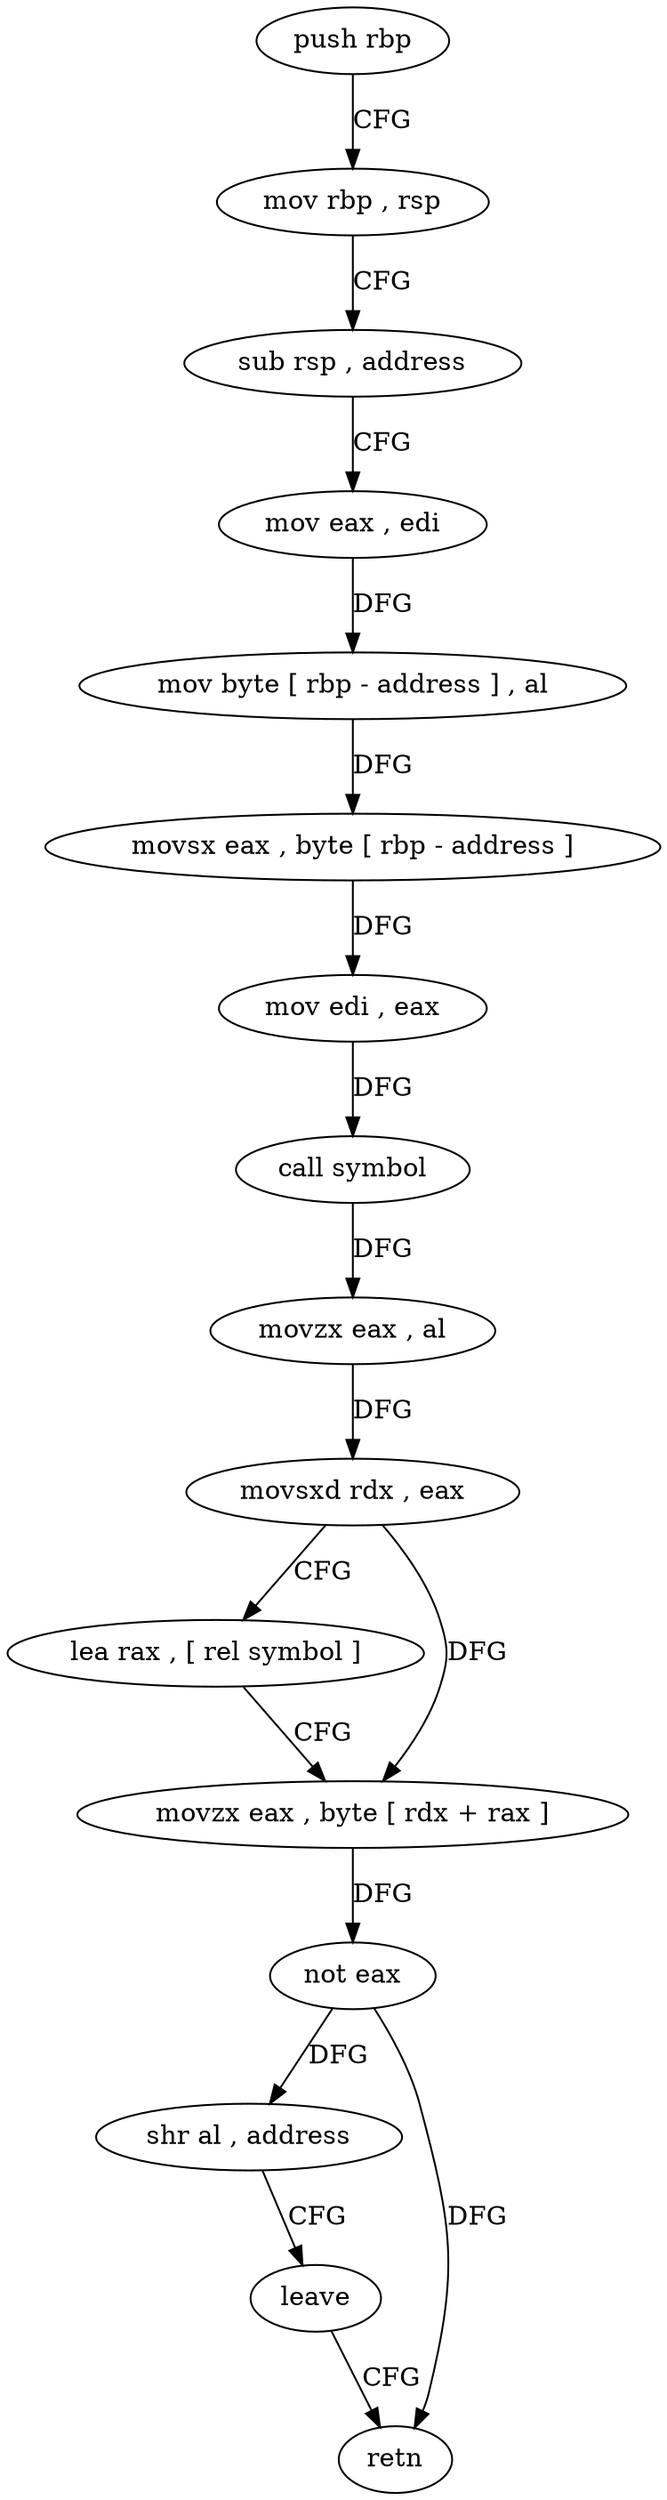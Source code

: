 digraph "func" {
"197886" [label = "push rbp" ]
"197887" [label = "mov rbp , rsp" ]
"197890" [label = "sub rsp , address" ]
"197894" [label = "mov eax , edi" ]
"197896" [label = "mov byte [ rbp - address ] , al" ]
"197899" [label = "movsx eax , byte [ rbp - address ]" ]
"197903" [label = "mov edi , eax" ]
"197905" [label = "call symbol" ]
"197910" [label = "movzx eax , al" ]
"197913" [label = "movsxd rdx , eax" ]
"197916" [label = "lea rax , [ rel symbol ]" ]
"197923" [label = "movzx eax , byte [ rdx + rax ]" ]
"197927" [label = "not eax" ]
"197929" [label = "shr al , address" ]
"197932" [label = "leave" ]
"197933" [label = "retn" ]
"197886" -> "197887" [ label = "CFG" ]
"197887" -> "197890" [ label = "CFG" ]
"197890" -> "197894" [ label = "CFG" ]
"197894" -> "197896" [ label = "DFG" ]
"197896" -> "197899" [ label = "DFG" ]
"197899" -> "197903" [ label = "DFG" ]
"197903" -> "197905" [ label = "DFG" ]
"197905" -> "197910" [ label = "DFG" ]
"197910" -> "197913" [ label = "DFG" ]
"197913" -> "197916" [ label = "CFG" ]
"197913" -> "197923" [ label = "DFG" ]
"197916" -> "197923" [ label = "CFG" ]
"197923" -> "197927" [ label = "DFG" ]
"197927" -> "197929" [ label = "DFG" ]
"197927" -> "197933" [ label = "DFG" ]
"197929" -> "197932" [ label = "CFG" ]
"197932" -> "197933" [ label = "CFG" ]
}
